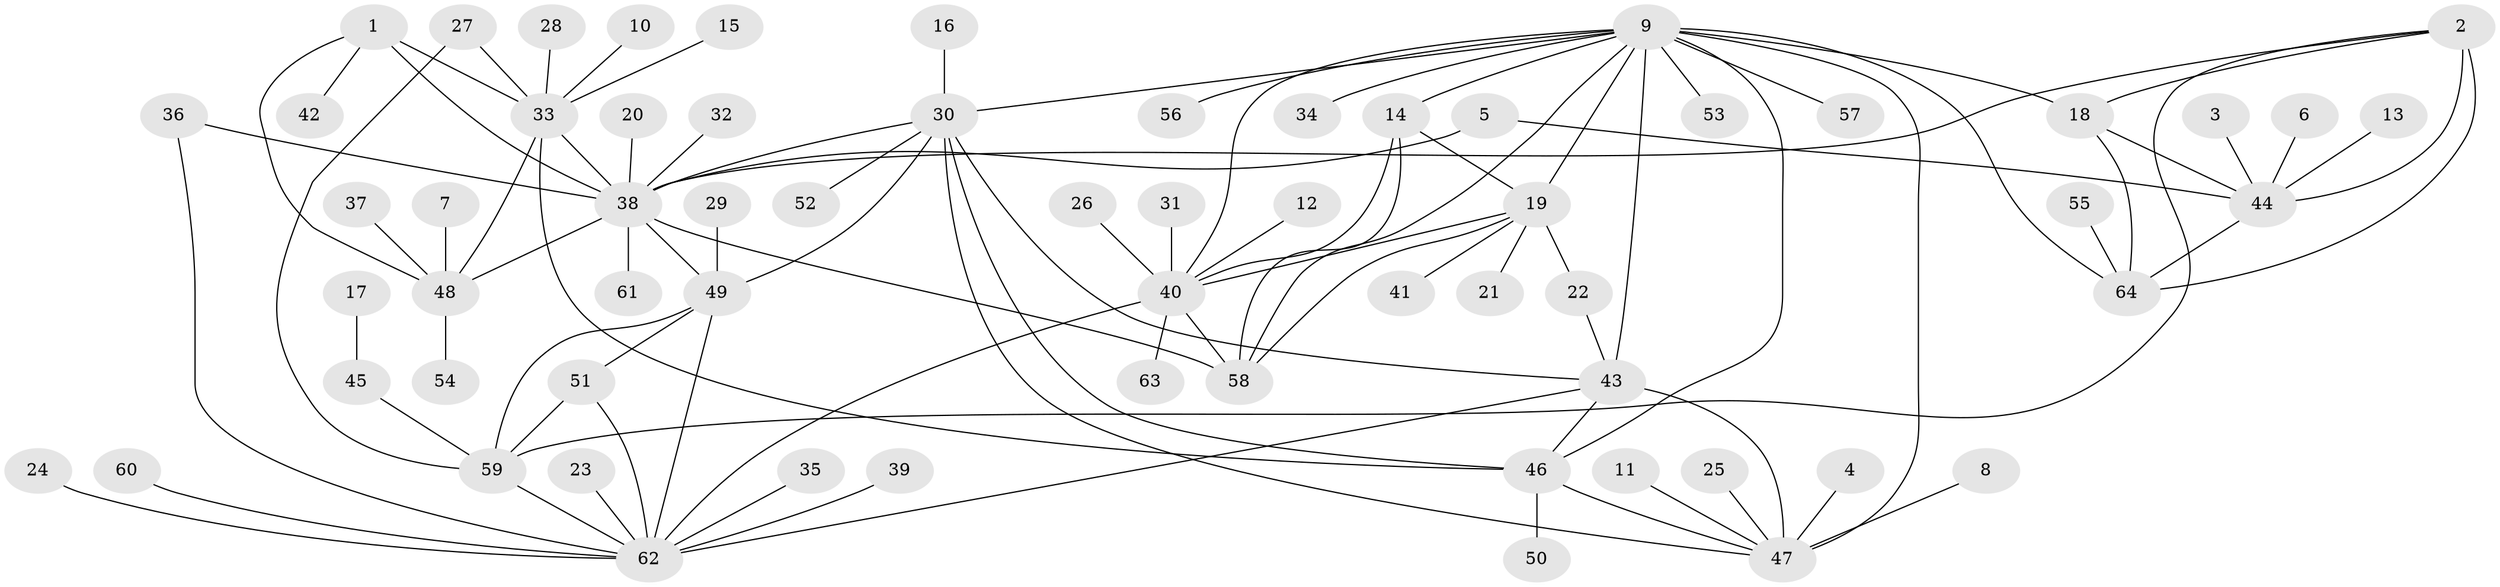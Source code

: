 // original degree distribution, {9: 0.032520325203252036, 7: 0.032520325203252036, 11: 0.016260162601626018, 5: 0.016260162601626018, 12: 0.008130081300813009, 13: 0.008130081300813009, 6: 0.04878048780487805, 10: 0.04878048780487805, 8: 0.032520325203252036, 1: 0.5772357723577236, 2: 0.13008130081300814, 4: 0.016260162601626018, 3: 0.032520325203252036}
// Generated by graph-tools (version 1.1) at 2025/26/03/09/25 03:26:41]
// undirected, 64 vertices, 96 edges
graph export_dot {
graph [start="1"]
  node [color=gray90,style=filled];
  1;
  2;
  3;
  4;
  5;
  6;
  7;
  8;
  9;
  10;
  11;
  12;
  13;
  14;
  15;
  16;
  17;
  18;
  19;
  20;
  21;
  22;
  23;
  24;
  25;
  26;
  27;
  28;
  29;
  30;
  31;
  32;
  33;
  34;
  35;
  36;
  37;
  38;
  39;
  40;
  41;
  42;
  43;
  44;
  45;
  46;
  47;
  48;
  49;
  50;
  51;
  52;
  53;
  54;
  55;
  56;
  57;
  58;
  59;
  60;
  61;
  62;
  63;
  64;
  1 -- 33 [weight=2.0];
  1 -- 38 [weight=4.0];
  1 -- 42 [weight=1.0];
  1 -- 48 [weight=2.0];
  2 -- 18 [weight=2.0];
  2 -- 38 [weight=1.0];
  2 -- 44 [weight=2.0];
  2 -- 59 [weight=1.0];
  2 -- 64 [weight=4.0];
  3 -- 44 [weight=1.0];
  4 -- 47 [weight=1.0];
  5 -- 38 [weight=1.0];
  5 -- 44 [weight=1.0];
  6 -- 44 [weight=1.0];
  7 -- 48 [weight=1.0];
  8 -- 47 [weight=1.0];
  9 -- 14 [weight=1.0];
  9 -- 18 [weight=1.0];
  9 -- 19 [weight=1.0];
  9 -- 30 [weight=2.0];
  9 -- 34 [weight=1.0];
  9 -- 40 [weight=2.0];
  9 -- 43 [weight=3.0];
  9 -- 46 [weight=2.0];
  9 -- 47 [weight=2.0];
  9 -- 53 [weight=1.0];
  9 -- 56 [weight=1.0];
  9 -- 57 [weight=1.0];
  9 -- 58 [weight=1.0];
  9 -- 64 [weight=2.0];
  10 -- 33 [weight=1.0];
  11 -- 47 [weight=1.0];
  12 -- 40 [weight=1.0];
  13 -- 44 [weight=1.0];
  14 -- 19 [weight=1.0];
  14 -- 40 [weight=2.0];
  14 -- 58 [weight=1.0];
  15 -- 33 [weight=1.0];
  16 -- 30 [weight=1.0];
  17 -- 45 [weight=1.0];
  18 -- 44 [weight=1.0];
  18 -- 64 [weight=2.0];
  19 -- 21 [weight=1.0];
  19 -- 22 [weight=1.0];
  19 -- 40 [weight=2.0];
  19 -- 41 [weight=1.0];
  19 -- 58 [weight=1.0];
  20 -- 38 [weight=1.0];
  22 -- 43 [weight=1.0];
  23 -- 62 [weight=1.0];
  24 -- 62 [weight=1.0];
  25 -- 47 [weight=1.0];
  26 -- 40 [weight=1.0];
  27 -- 33 [weight=1.0];
  27 -- 59 [weight=1.0];
  28 -- 33 [weight=1.0];
  29 -- 49 [weight=1.0];
  30 -- 38 [weight=1.0];
  30 -- 43 [weight=1.0];
  30 -- 46 [weight=1.0];
  30 -- 47 [weight=1.0];
  30 -- 49 [weight=1.0];
  30 -- 52 [weight=1.0];
  31 -- 40 [weight=1.0];
  32 -- 38 [weight=1.0];
  33 -- 38 [weight=2.0];
  33 -- 46 [weight=1.0];
  33 -- 48 [weight=1.0];
  35 -- 62 [weight=1.0];
  36 -- 38 [weight=1.0];
  36 -- 62 [weight=1.0];
  37 -- 48 [weight=1.0];
  38 -- 48 [weight=2.0];
  38 -- 49 [weight=1.0];
  38 -- 58 [weight=1.0];
  38 -- 61 [weight=1.0];
  39 -- 62 [weight=1.0];
  40 -- 58 [weight=2.0];
  40 -- 62 [weight=1.0];
  40 -- 63 [weight=1.0];
  43 -- 46 [weight=1.0];
  43 -- 47 [weight=1.0];
  43 -- 62 [weight=1.0];
  44 -- 64 [weight=2.0];
  45 -- 59 [weight=1.0];
  46 -- 47 [weight=1.0];
  46 -- 50 [weight=1.0];
  48 -- 54 [weight=1.0];
  49 -- 51 [weight=2.0];
  49 -- 59 [weight=1.0];
  49 -- 62 [weight=2.0];
  51 -- 59 [weight=2.0];
  51 -- 62 [weight=4.0];
  55 -- 64 [weight=1.0];
  59 -- 62 [weight=2.0];
  60 -- 62 [weight=1.0];
}
